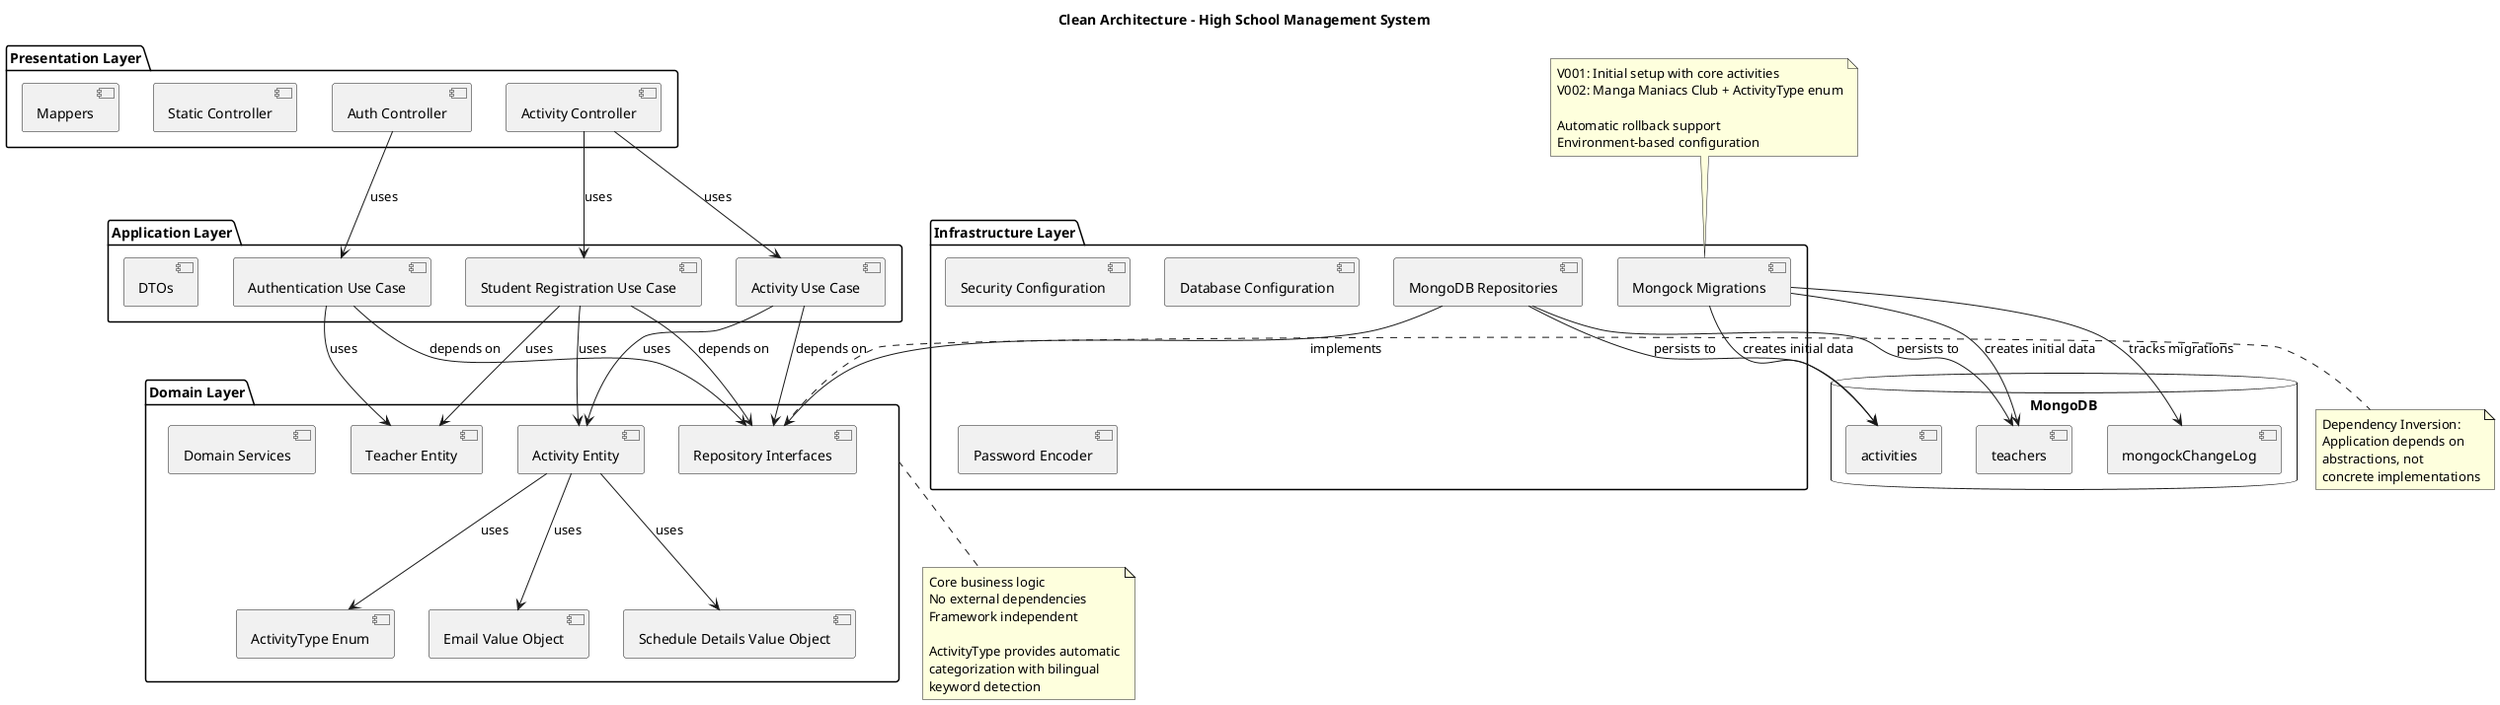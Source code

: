 @startuml clean-architecture
title Clean Architecture - High School Management System

package "Presentation Layer" {
    [Activity Controller]
    [Auth Controller]
    [Static Controller]
    [Mappers]
}

package "Application Layer" {
    [Activity Use Case]
    [Authentication Use Case]
    [Student Registration Use Case]
    [DTOs]
}

package "Domain Layer" {
    [Activity Entity]
    [Teacher Entity]
    [ActivityType Enum]
    [Email Value Object]
    [Schedule Details Value Object]
    [Repository Interfaces]
    [Domain Services]
}

package "Infrastructure Layer" {
    [MongoDB Repositories]
    [Mongock Migrations]
    [Security Configuration]
    [Database Configuration]
    [Password Encoder]
}

database "MongoDB" {
    [activities]
    [teachers]
    [mongockChangeLog]
}

[Activity Controller] --> [Activity Use Case] : uses
[Activity Controller] --> [Student Registration Use Case] : uses
[Auth Controller] --> [Authentication Use Case] : uses

[Activity Use Case] --> [Activity Entity] : uses
[Authentication Use Case] --> [Teacher Entity] : uses
[Student Registration Use Case] --> [Activity Entity] : uses
[Student Registration Use Case] --> [Teacher Entity] : uses

[Activity Use Case] --> [Repository Interfaces] : depends on
[Authentication Use Case] --> [Repository Interfaces] : depends on
[Student Registration Use Case] --> [Repository Interfaces] : depends on

[MongoDB Repositories] --> [Repository Interfaces] : implements
[MongoDB Repositories] --> [activities] : persists to
[MongoDB Repositories] --> [teachers] : persists to

[Mongock Migrations] --> [mongockChangeLog] : tracks migrations
[Mongock Migrations] --> [activities] : creates initial data
[Mongock Migrations] --> [teachers] : creates initial data

[Activity Entity] --> [ActivityType Enum] : uses
[Activity Entity] --> [Email Value Object] : uses
[Activity Entity] --> [Schedule Details Value Object] : uses

note right of [Repository Interfaces]
    Dependency Inversion:
    Application depends on
    abstractions, not
    concrete implementations
end note

note bottom of [Domain Layer]
    Core business logic
    No external dependencies
    Framework independent
    
    ActivityType provides automatic
    categorization with bilingual
    keyword detection
end note

note top of [Mongock Migrations]
    V001: Initial setup with core activities
    V002: Manga Maniacs Club + ActivityType enum
    
    Automatic rollback support
    Environment-based configuration
end note

@enduml